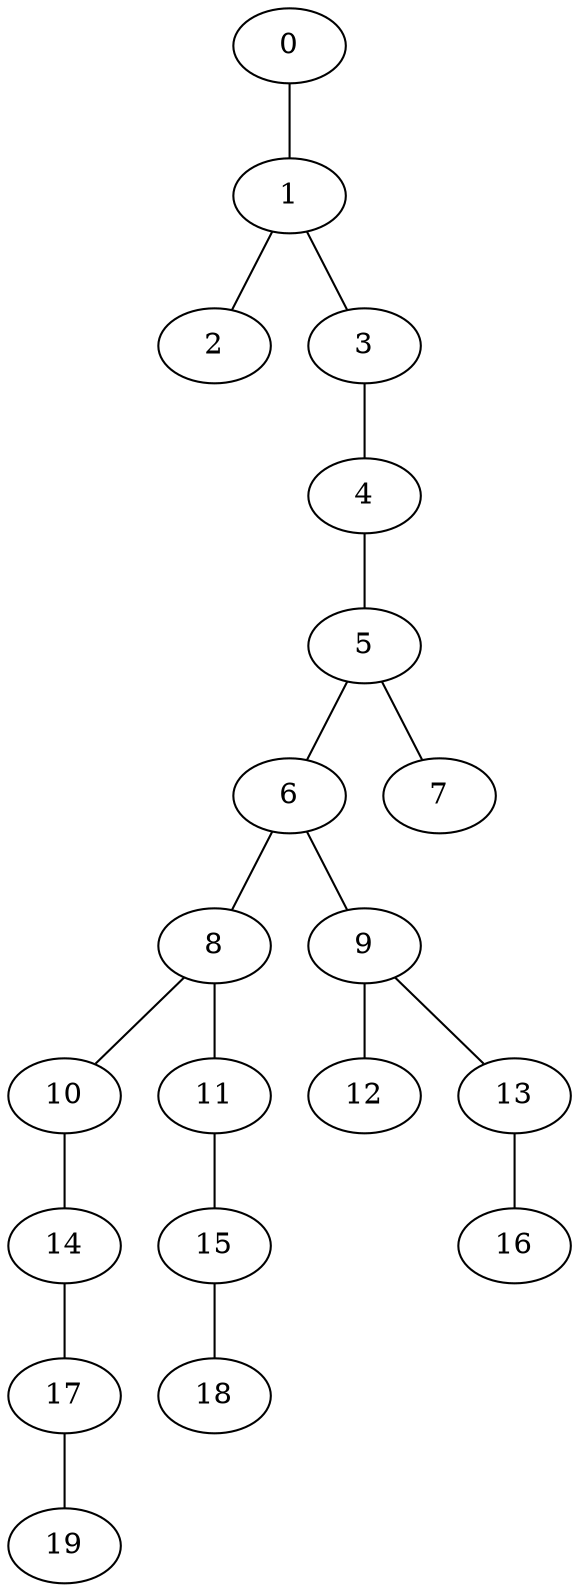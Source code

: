 
graph graphname {
    0 -- 1
1 -- 2
1 -- 3
3 -- 4
4 -- 5
5 -- 6
5 -- 7
6 -- 8
6 -- 9
8 -- 10
8 -- 11
9 -- 12
9 -- 13
10 -- 14
11 -- 15
13 -- 16
14 -- 17
15 -- 18
17 -- 19

}
